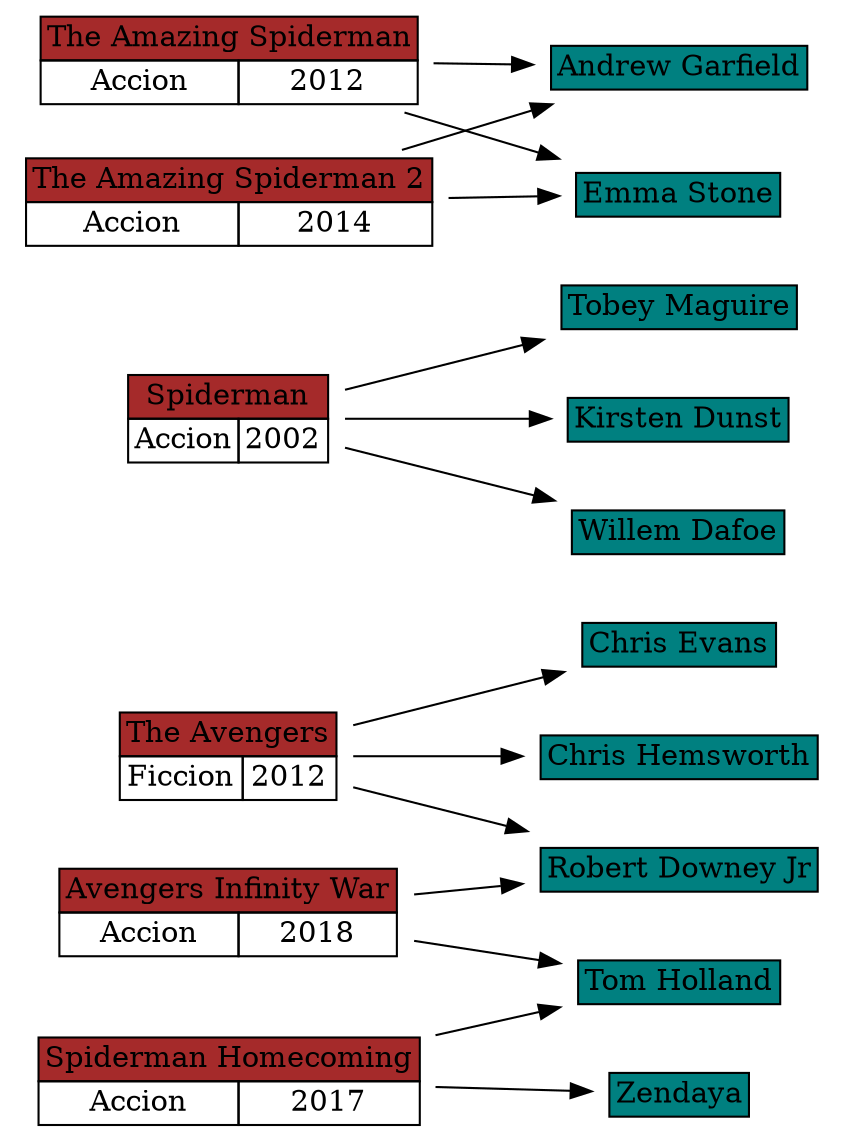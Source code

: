 digraph grafo {
 rankdir = LR 
  node [shape = none]"The Avengers"[label= <<table border="0" cellspacing="0">        <tr><td border="1" colspan="2" bgcolor="brown">The Avengers</td></tr>        <tr><td border="1">Ficcion</td><td border="1">2012</td></tr>        </table>>]"Robert Downey Jr"[label= <<table border="0" cellspacing="0">            <tr><td border="1" bgcolor="teal">Robert Downey Jr</td></tr>            </table>>]"The Avengers" -> "Robert Downey Jr""Chris Evans"[label= <<table border="0" cellspacing="0">            <tr><td border="1" bgcolor="teal">Chris Evans</td></tr>            </table>>]"The Avengers" -> "Chris Evans""Chris Hemsworth"[label= <<table border="0" cellspacing="0">            <tr><td border="1" bgcolor="teal">Chris Hemsworth</td></tr>            </table>>]"The Avengers" -> "Chris Hemsworth""Spiderman"[label= <<table border="0" cellspacing="0">        <tr><td border="1" colspan="2" bgcolor="brown">Spiderman</td></tr>        <tr><td border="1">Accion</td><td border="1">2002</td></tr>        </table>>]"Tobey Maguire"[label= <<table border="0" cellspacing="0">            <tr><td border="1" bgcolor="teal">Tobey Maguire</td></tr>            </table>>]"Spiderman" -> "Tobey Maguire""Kirsten Dunst"[label= <<table border="0" cellspacing="0">            <tr><td border="1" bgcolor="teal">Kirsten Dunst</td></tr>            </table>>]"Spiderman" -> "Kirsten Dunst""Willem Dafoe"[label= <<table border="0" cellspacing="0">            <tr><td border="1" bgcolor="teal">Willem Dafoe</td></tr>            </table>>]"Spiderman" -> "Willem Dafoe""The Amazing Spiderman"[label= <<table border="0" cellspacing="0">        <tr><td border="1" colspan="2" bgcolor="brown">The Amazing Spiderman</td></tr>        <tr><td border="1">Accion</td><td border="1">2012</td></tr>        </table>>]"Andrew Garfield"[label= <<table border="0" cellspacing="0">            <tr><td border="1" bgcolor="teal">Andrew Garfield</td></tr>            </table>>]"The Amazing Spiderman" -> "Andrew Garfield""Emma Stone"[label= <<table border="0" cellspacing="0">            <tr><td border="1" bgcolor="teal">Emma Stone</td></tr>            </table>>]"The Amazing Spiderman" -> "Emma Stone""The Amazing Spiderman 2"[label= <<table border="0" cellspacing="0">        <tr><td border="1" colspan="2" bgcolor="brown">The Amazing Spiderman 2</td></tr>        <tr><td border="1">Accion</td><td border="1">2014</td></tr>        </table>>]"Andrew Garfield"[label= <<table border="0" cellspacing="0">            <tr><td border="1" bgcolor="teal">Andrew Garfield</td></tr>            </table>>]"The Amazing Spiderman 2" -> "Andrew Garfield""Emma Stone"[label= <<table border="0" cellspacing="0">            <tr><td border="1" bgcolor="teal">Emma Stone</td></tr>            </table>>]"The Amazing Spiderman 2" -> "Emma Stone""Spiderman Homecoming"[label= <<table border="0" cellspacing="0">        <tr><td border="1" colspan="2" bgcolor="brown">Spiderman Homecoming</td></tr>        <tr><td border="1">Accion</td><td border="1">2017</td></tr>        </table>>]"Tom Holland"[label= <<table border="0" cellspacing="0">            <tr><td border="1" bgcolor="teal">Tom Holland</td></tr>            </table>>]"Spiderman Homecoming" -> "Tom Holland""Zendaya"[label= <<table border="0" cellspacing="0">            <tr><td border="1" bgcolor="teal">Zendaya</td></tr>            </table>>]"Spiderman Homecoming" -> "Zendaya""Avengers Infinity War"[label= <<table border="0" cellspacing="0">        <tr><td border="1" colspan="2" bgcolor="brown">Avengers Infinity War</td></tr>        <tr><td border="1">Accion</td><td border="1">2018</td></tr>        </table>>]"Robert Downey Jr"[label= <<table border="0" cellspacing="0">            <tr><td border="1" bgcolor="teal">Robert Downey Jr</td></tr>            </table>>]"Avengers Infinity War" -> "Robert Downey Jr""Tom Holland"[label= <<table border="0" cellspacing="0">            <tr><td border="1" bgcolor="teal">Tom Holland</td></tr>            </table>>]"Avengers Infinity War" -> "Tom Holland"}